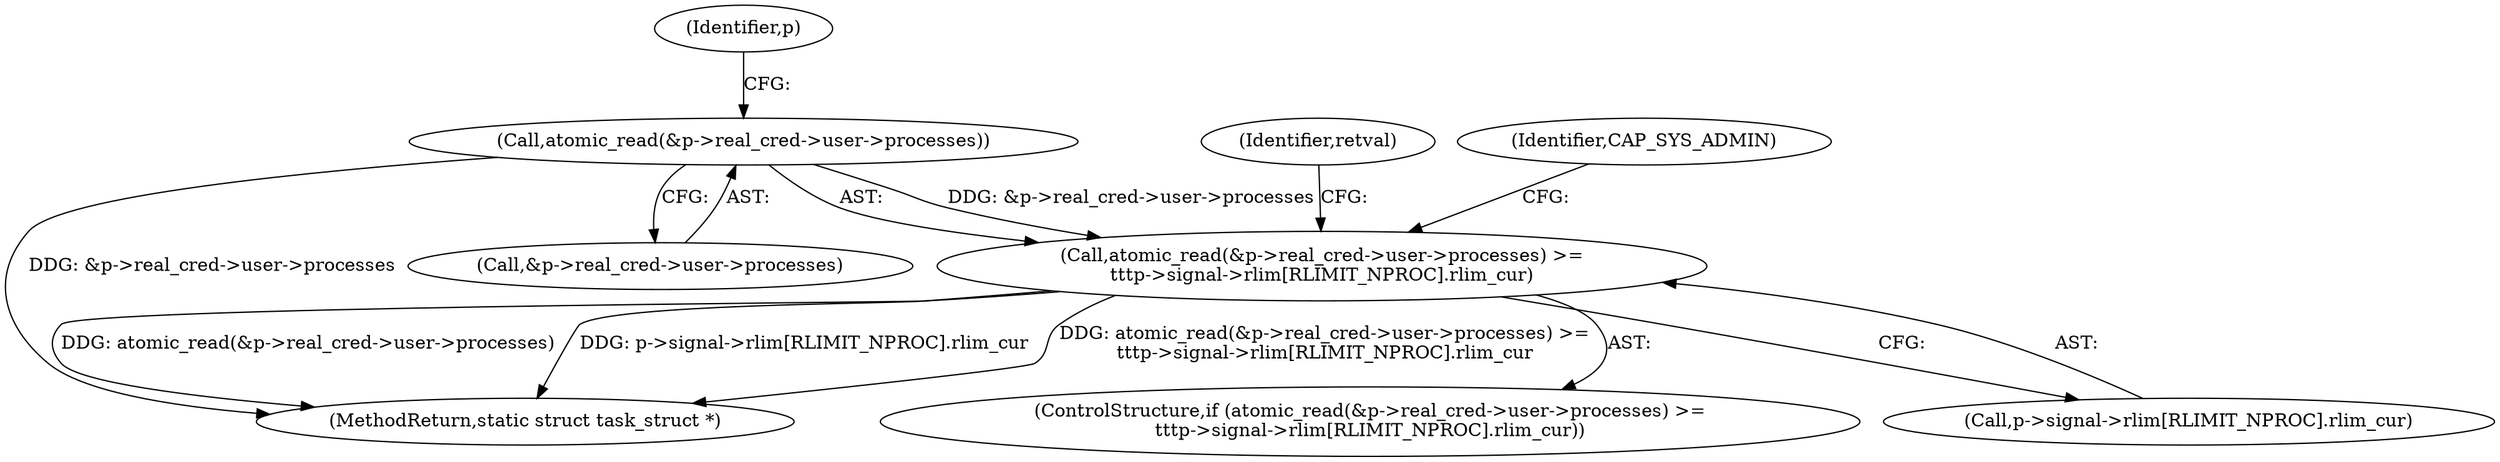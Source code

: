digraph "0_linux_b69f2292063d2caf37ca9aec7d63ded203701bf3_1@API" {
"1000231" [label="(Call,atomic_read(&p->real_cred->user->processes) >=\n\t\t\tp->signal->rlim[RLIMIT_NPROC].rlim_cur)"];
"1000232" [label="(Call,atomic_read(&p->real_cred->user->processes))"];
"1000232" [label="(Call,atomic_read(&p->real_cred->user->processes))"];
"1001151" [label="(MethodReturn,static struct task_struct *)"];
"1000230" [label="(ControlStructure,if (atomic_read(&p->real_cred->user->processes) >=\n\t\t\tp->signal->rlim[RLIMIT_NPROC].rlim_cur))"];
"1000269" [label="(Identifier,retval)"];
"1000245" [label="(Identifier,p)"];
"1000241" [label="(Call,p->signal->rlim[RLIMIT_NPROC].rlim_cur)"];
"1000231" [label="(Call,atomic_read(&p->real_cred->user->processes) >=\n\t\t\tp->signal->rlim[RLIMIT_NPROC].rlim_cur)"];
"1000233" [label="(Call,&p->real_cred->user->processes)"];
"1000255" [label="(Identifier,CAP_SYS_ADMIN)"];
"1000231" -> "1000230"  [label="AST: "];
"1000231" -> "1000241"  [label="CFG: "];
"1000232" -> "1000231"  [label="AST: "];
"1000241" -> "1000231"  [label="AST: "];
"1000255" -> "1000231"  [label="CFG: "];
"1000269" -> "1000231"  [label="CFG: "];
"1000231" -> "1001151"  [label="DDG: atomic_read(&p->real_cred->user->processes) >=\n\t\t\tp->signal->rlim[RLIMIT_NPROC].rlim_cur"];
"1000231" -> "1001151"  [label="DDG: atomic_read(&p->real_cred->user->processes)"];
"1000231" -> "1001151"  [label="DDG: p->signal->rlim[RLIMIT_NPROC].rlim_cur"];
"1000232" -> "1000231"  [label="DDG: &p->real_cred->user->processes"];
"1000232" -> "1000233"  [label="CFG: "];
"1000233" -> "1000232"  [label="AST: "];
"1000245" -> "1000232"  [label="CFG: "];
"1000232" -> "1001151"  [label="DDG: &p->real_cred->user->processes"];
}
